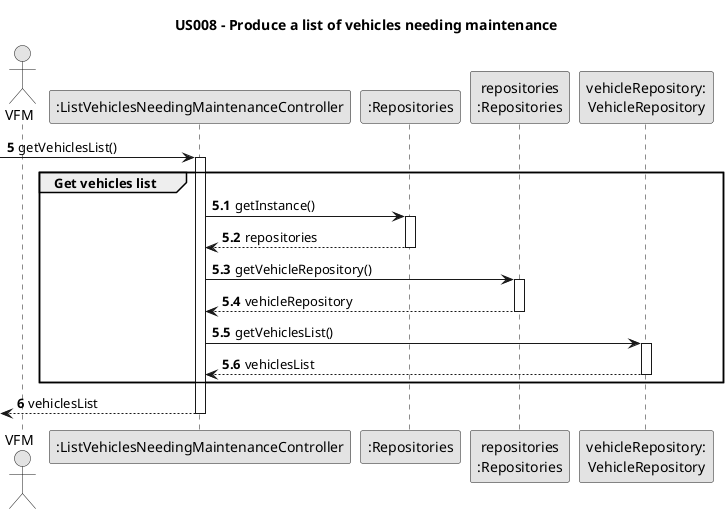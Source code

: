 @startuml
skinparam monochrome true
skinparam packageStyle rectangle
skinparam shadowing false

title US008 - Produce a list of vehicles needing maintenance

actor "VFM" as Employee
participant ":ListVehiclesNeedingMaintenanceController" as CTRL
participant ":Repositories" as RepositorySingleton
participant "repositories\n:Repositories" as PLAT
participant "vehicleRepository:\nVehicleRepository" as VehicleRepository


autonumber 5
-> CTRL : getVehiclesList()

autonumber 5.1

activate CTRL
    group Get vehicles list
    CTRL -> RepositorySingleton : getInstance()
    activate RepositorySingleton

    RepositorySingleton --> CTRL : repositories
    deactivate RepositorySingleton

    CTRL -> PLAT : getVehicleRepository()
    activate PLAT

    PLAT --> CTRL : vehicleRepository
    deactivate PLAT

    CTRL -> VehicleRepository : getVehiclesList()
    activate VehicleRepository

    VehicleRepository --> CTRL : vehiclesList
    deactivate VehicleRepository
    end group

autonumber 6
<-- CTRL : vehiclesList

deactivate CTRL

@enduml